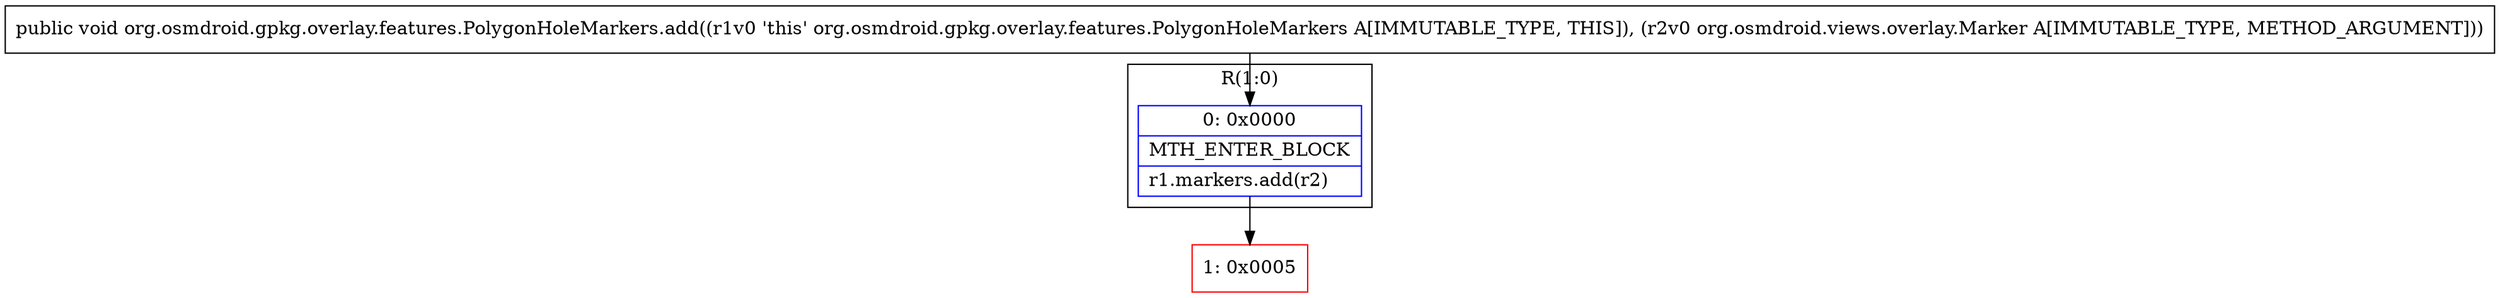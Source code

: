 digraph "CFG fororg.osmdroid.gpkg.overlay.features.PolygonHoleMarkers.add(Lorg\/osmdroid\/views\/overlay\/Marker;)V" {
subgraph cluster_Region_489224809 {
label = "R(1:0)";
node [shape=record,color=blue];
Node_0 [shape=record,label="{0\:\ 0x0000|MTH_ENTER_BLOCK\l|r1.markers.add(r2)\l}"];
}
Node_1 [shape=record,color=red,label="{1\:\ 0x0005}"];
MethodNode[shape=record,label="{public void org.osmdroid.gpkg.overlay.features.PolygonHoleMarkers.add((r1v0 'this' org.osmdroid.gpkg.overlay.features.PolygonHoleMarkers A[IMMUTABLE_TYPE, THIS]), (r2v0 org.osmdroid.views.overlay.Marker A[IMMUTABLE_TYPE, METHOD_ARGUMENT])) }"];
MethodNode -> Node_0;
Node_0 -> Node_1;
}

